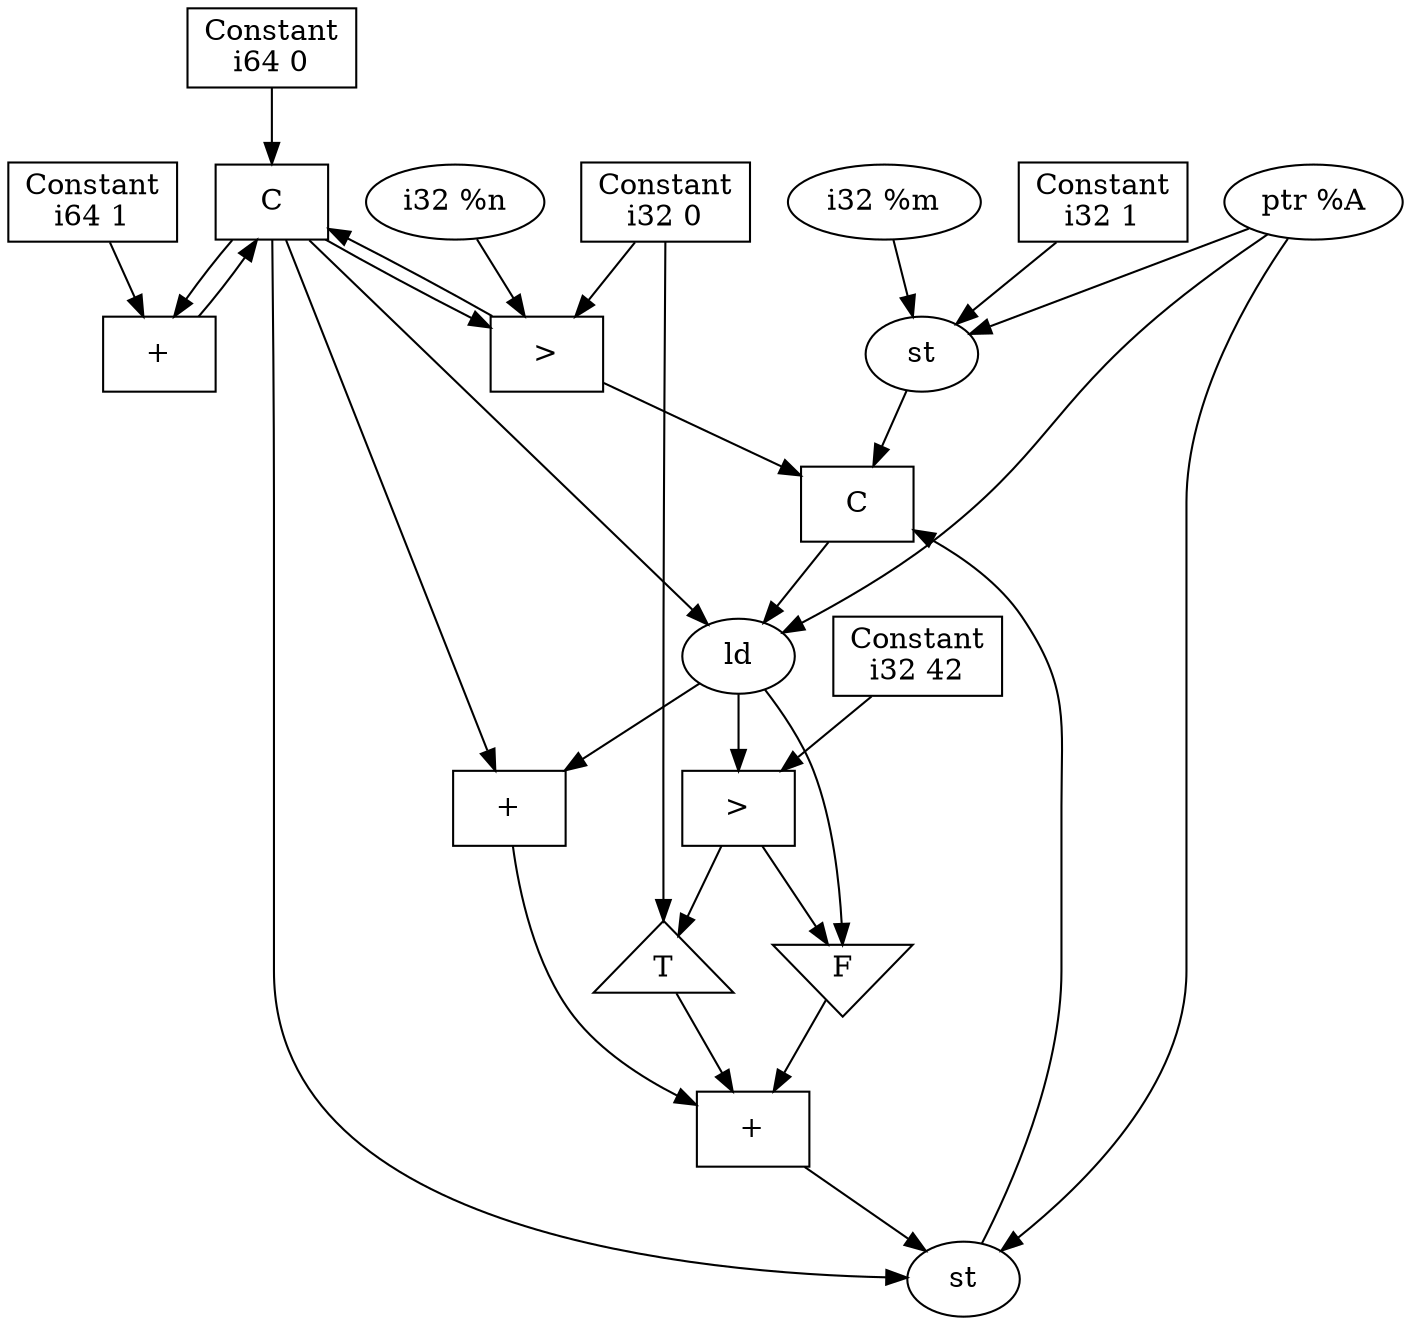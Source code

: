 digraph "custom_dfg" {
  "node0" [label="st", shape="ellipse"];
  "node1" [label=">", shape="box"];
  "node2" [label="C", shape="box"];
  "node3" [label="C", shape="box"];
  "node4" [label="ld", shape="ellipse"];
  "node5" [label=">", shape="box"];
  "node6" [label="+", shape="box"];
  "node7" [label="+", shape="box"];
  "node8" [label="st", shape="ellipse"];
  "node9" [label="+", shape="box"];
  "node10" [label="ptr %A", shape="ellipse"];
  "node11" [label="i32 %n", shape="ellipse"];
  "node12" [label="i32 %m", shape="ellipse"];
  "node13" [label="Constant\ni32 1", shape="box"];
  "node14" [label="Constant\ni32 0", shape="box"];
  "node15" [label="Constant\ni64 0", shape="box"];
  "node16" [label="Constant\ni32 42", shape="box"];
  "node17" [label="Constant\ni64 1", shape="box"];
  "node18" [label="T", shape="triangle"];
  "node19" [label="F", shape="invtriangle"];
  "node5" -> "node18";
  "node5" -> "node19";
  "node14" -> "node18";
  "node4" -> "node19";
  "node18" -> "node7";
  "node19" -> "node7";
  "node10" -> "node0";
  "node12" -> "node0";
  "node13" -> "node0";
  "node14" -> "node1";
  "node15" -> "node3";
  "node10" -> "node8";
  "node3" -> "node8";
  "node10" -> "node4";
  "node3" -> "node4";
  "node2" -> "node4";
  "node4" -> "node6";
  "node4" -> "node5";
  "node16" -> "node5";
  "node3" -> "node6";
  "node6" -> "node7";
  "node7" -> "node8";
  "node17" -> "node9";
  "node1" -> "node2";
  "node8" -> "node2";
  "node0" -> "node2";
  "node1" -> "node3";
  "node3" -> "node1";
  "node9" -> "node3";
  "node3" -> "node9";
  "node11" -> "node1";
}
